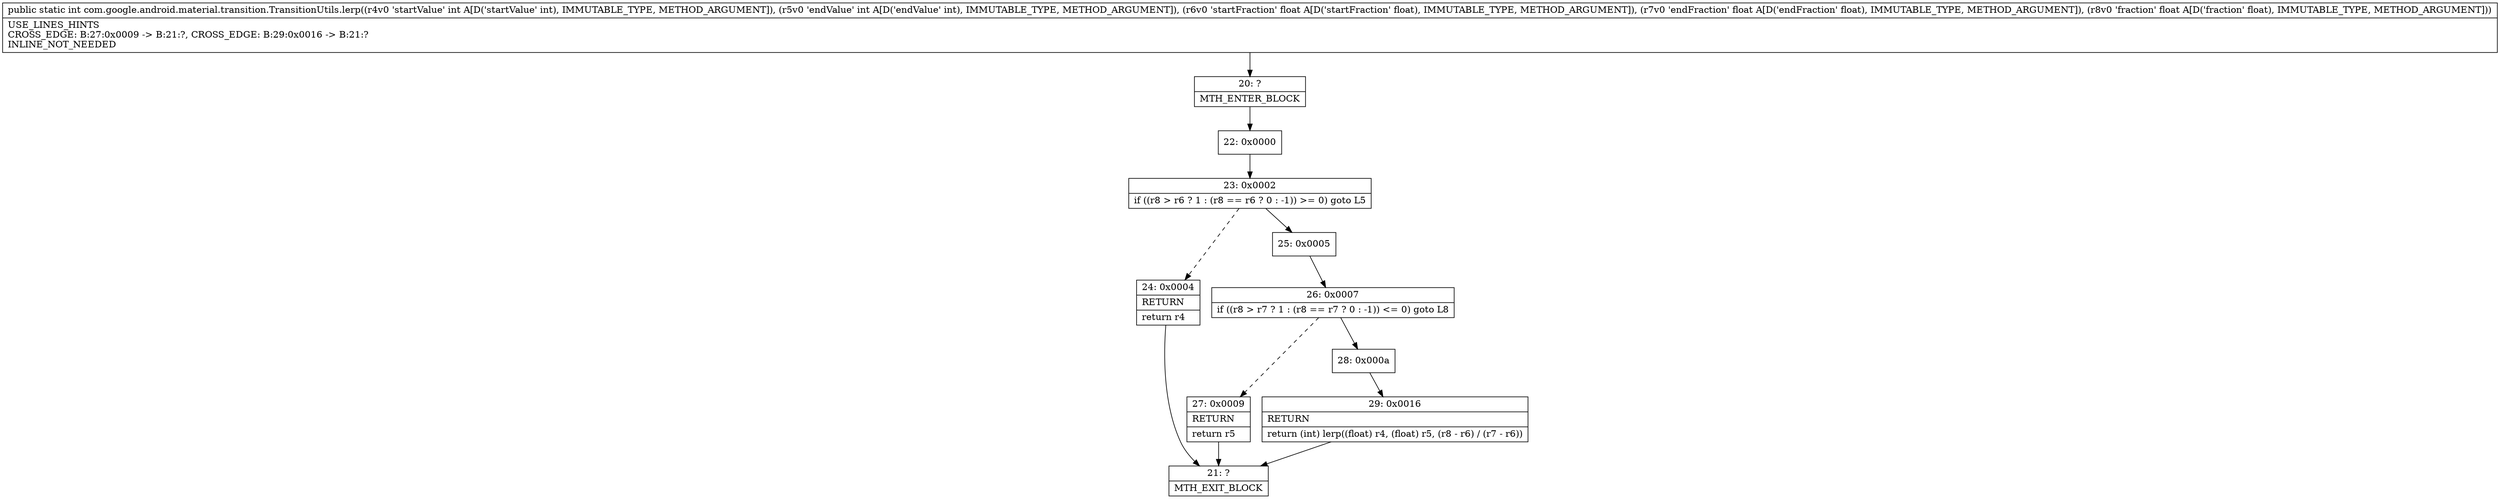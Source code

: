 digraph "CFG forcom.google.android.material.transition.TransitionUtils.lerp(IIFFF)I" {
Node_20 [shape=record,label="{20\:\ ?|MTH_ENTER_BLOCK\l}"];
Node_22 [shape=record,label="{22\:\ 0x0000}"];
Node_23 [shape=record,label="{23\:\ 0x0002|if ((r8 \> r6 ? 1 : (r8 == r6 ? 0 : \-1)) \>= 0) goto L5\l}"];
Node_24 [shape=record,label="{24\:\ 0x0004|RETURN\l|return r4\l}"];
Node_21 [shape=record,label="{21\:\ ?|MTH_EXIT_BLOCK\l}"];
Node_25 [shape=record,label="{25\:\ 0x0005}"];
Node_26 [shape=record,label="{26\:\ 0x0007|if ((r8 \> r7 ? 1 : (r8 == r7 ? 0 : \-1)) \<= 0) goto L8\l}"];
Node_27 [shape=record,label="{27\:\ 0x0009|RETURN\l|return r5\l}"];
Node_28 [shape=record,label="{28\:\ 0x000a}"];
Node_29 [shape=record,label="{29\:\ 0x0016|RETURN\l|return (int) lerp((float) r4, (float) r5, (r8 \- r6) \/ (r7 \- r6))\l}"];
MethodNode[shape=record,label="{public static int com.google.android.material.transition.TransitionUtils.lerp((r4v0 'startValue' int A[D('startValue' int), IMMUTABLE_TYPE, METHOD_ARGUMENT]), (r5v0 'endValue' int A[D('endValue' int), IMMUTABLE_TYPE, METHOD_ARGUMENT]), (r6v0 'startFraction' float A[D('startFraction' float), IMMUTABLE_TYPE, METHOD_ARGUMENT]), (r7v0 'endFraction' float A[D('endFraction' float), IMMUTABLE_TYPE, METHOD_ARGUMENT]), (r8v0 'fraction' float A[D('fraction' float), IMMUTABLE_TYPE, METHOD_ARGUMENT]))  | USE_LINES_HINTS\lCROSS_EDGE: B:27:0x0009 \-\> B:21:?, CROSS_EDGE: B:29:0x0016 \-\> B:21:?\lINLINE_NOT_NEEDED\l}"];
MethodNode -> Node_20;Node_20 -> Node_22;
Node_22 -> Node_23;
Node_23 -> Node_24[style=dashed];
Node_23 -> Node_25;
Node_24 -> Node_21;
Node_25 -> Node_26;
Node_26 -> Node_27[style=dashed];
Node_26 -> Node_28;
Node_27 -> Node_21;
Node_28 -> Node_29;
Node_29 -> Node_21;
}

